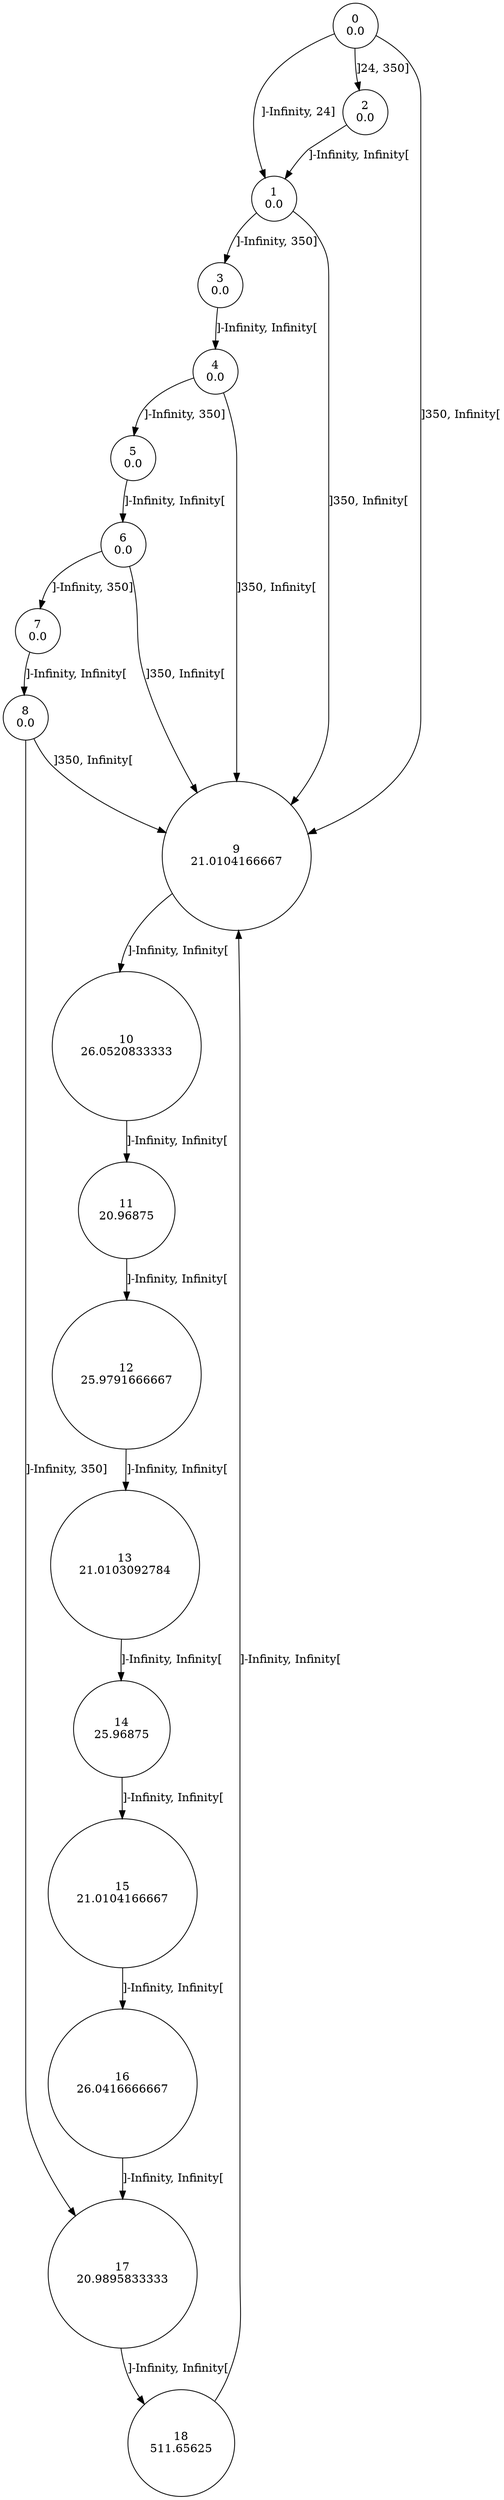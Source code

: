 digraph a {
0 [shape=circle, label="0\n0.0"];
	0 -> 1 [label="]-Infinity, 24]"];
	0 -> 2 [label="]24, 350]"];
	0 -> 9 [label="]350, Infinity["];
1 [shape=circle, label="1\n0.0"];
	1 -> 3 [label="]-Infinity, 350]"];
	1 -> 9 [label="]350, Infinity["];
2 [shape=circle, label="2\n0.0"];
	2 -> 1 [label="]-Infinity, Infinity["];
3 [shape=circle, label="3\n0.0"];
	3 -> 4 [label="]-Infinity, Infinity["];
4 [shape=circle, label="4\n0.0"];
	4 -> 5 [label="]-Infinity, 350]"];
	4 -> 9 [label="]350, Infinity["];
5 [shape=circle, label="5\n0.0"];
	5 -> 6 [label="]-Infinity, Infinity["];
6 [shape=circle, label="6\n0.0"];
	6 -> 7 [label="]-Infinity, 350]"];
	6 -> 9 [label="]350, Infinity["];
7 [shape=circle, label="7\n0.0"];
	7 -> 8 [label="]-Infinity, Infinity["];
8 [shape=circle, label="8\n0.0"];
	8 -> 17 [label="]-Infinity, 350]"];
	8 -> 9 [label="]350, Infinity["];
9 [shape=circle, label="9\n21.0104166667"];
	9 -> 10 [label="]-Infinity, Infinity["];
10 [shape=circle, label="10\n26.0520833333"];
	10 -> 11 [label="]-Infinity, Infinity["];
11 [shape=circle, label="11\n20.96875"];
	11 -> 12 [label="]-Infinity, Infinity["];
12 [shape=circle, label="12\n25.9791666667"];
	12 -> 13 [label="]-Infinity, Infinity["];
13 [shape=circle, label="13\n21.0103092784"];
	13 -> 14 [label="]-Infinity, Infinity["];
14 [shape=circle, label="14\n25.96875"];
	14 -> 15 [label="]-Infinity, Infinity["];
15 [shape=circle, label="15\n21.0104166667"];
	15 -> 16 [label="]-Infinity, Infinity["];
16 [shape=circle, label="16\n26.0416666667"];
	16 -> 17 [label="]-Infinity, Infinity["];
17 [shape=circle, label="17\n20.9895833333"];
	17 -> 18 [label="]-Infinity, Infinity["];
18 [shape=circle, label="18\n511.65625"];
	18 -> 9 [label="]-Infinity, Infinity["];
}